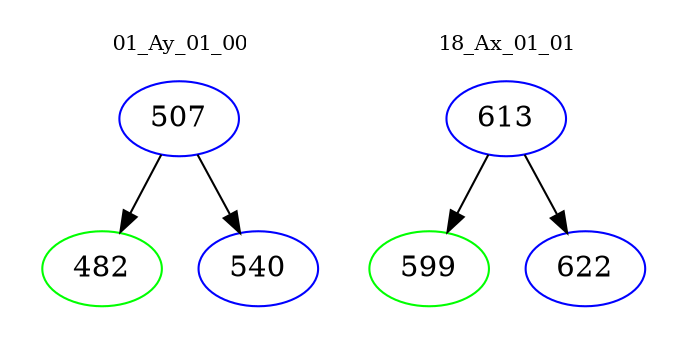 digraph{
subgraph cluster_0 {
color = white
label = "01_Ay_01_00";
fontsize=10;
T0_507 [label="507", color="blue"]
T0_507 -> T0_482 [color="black"]
T0_482 [label="482", color="green"]
T0_507 -> T0_540 [color="black"]
T0_540 [label="540", color="blue"]
}
subgraph cluster_1 {
color = white
label = "18_Ax_01_01";
fontsize=10;
T1_613 [label="613", color="blue"]
T1_613 -> T1_599 [color="black"]
T1_599 [label="599", color="green"]
T1_613 -> T1_622 [color="black"]
T1_622 [label="622", color="blue"]
}
}
